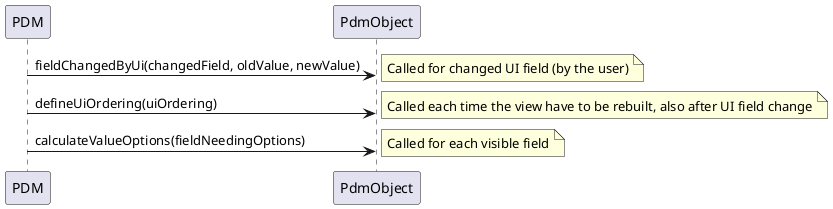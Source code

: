 @startuml
PDM -> PdmObject: fieldChangedByUi(changedField, oldValue, newValue)
note right: Called for changed UI field (by the user)

PDM -> PdmObject: defineUiOrdering(uiOrdering)
note right: Called each time the view have to be rebuilt, also after UI field change

PDM -> PdmObject: calculateValueOptions(fieldNeedingOptions)
note right: Called for each visible field
@enduml
